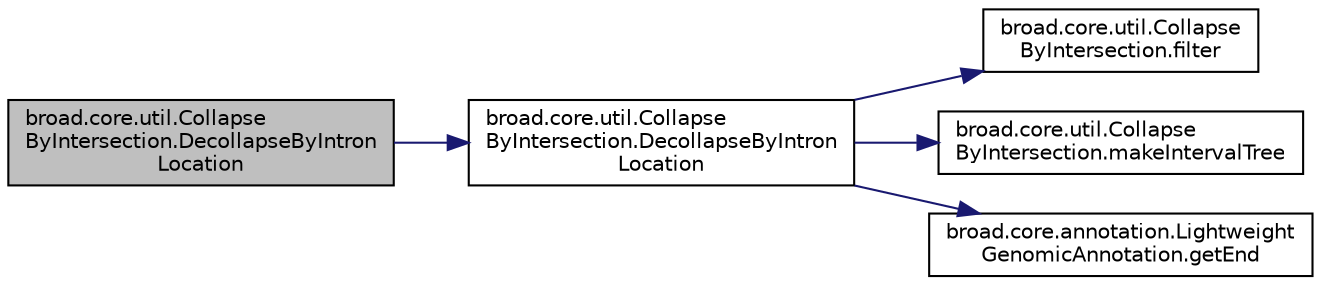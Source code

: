 digraph "broad.core.util.CollapseByIntersection.DecollapseByIntronLocation"
{
  edge [fontname="Helvetica",fontsize="10",labelfontname="Helvetica",labelfontsize="10"];
  node [fontname="Helvetica",fontsize="10",shape=record];
  rankdir="LR";
  Node1 [label="broad.core.util.Collapse\lByIntersection.DecollapseByIntron\lLocation",height=0.2,width=0.4,color="black", fillcolor="grey75", style="filled" fontcolor="black"];
  Node1 -> Node2 [color="midnightblue",fontsize="10",style="solid"];
  Node2 [label="broad.core.util.Collapse\lByIntersection.DecollapseByIntron\lLocation",height=0.2,width=0.4,color="black", fillcolor="white", style="filled",URL="$classbroad_1_1core_1_1util_1_1_collapse_by_intersection.html#a591dc5b6fcf322d9939c9622ab004cd0"];
  Node2 -> Node3 [color="midnightblue",fontsize="10",style="solid"];
  Node3 [label="broad.core.util.Collapse\lByIntersection.filter",height=0.2,width=0.4,color="black", fillcolor="white", style="filled",URL="$classbroad_1_1core_1_1util_1_1_collapse_by_intersection.html#a4b443eec558faccf567870a535ab98e7"];
  Node2 -> Node4 [color="midnightblue",fontsize="10",style="solid"];
  Node4 [label="broad.core.util.Collapse\lByIntersection.makeIntervalTree",height=0.2,width=0.4,color="black", fillcolor="white", style="filled",URL="$classbroad_1_1core_1_1util_1_1_collapse_by_intersection.html#aaa8e7c2f4714c9ce25ac41c142b7668b"];
  Node2 -> Node5 [color="midnightblue",fontsize="10",style="solid"];
  Node5 [label="broad.core.annotation.Lightweight\lGenomicAnnotation.getEnd",height=0.2,width=0.4,color="black", fillcolor="white", style="filled",URL="$interfacebroad_1_1core_1_1annotation_1_1_lightweight_genomic_annotation.html#a68b4fd4cda3321ffd91dd427df9b24a7"];
}
